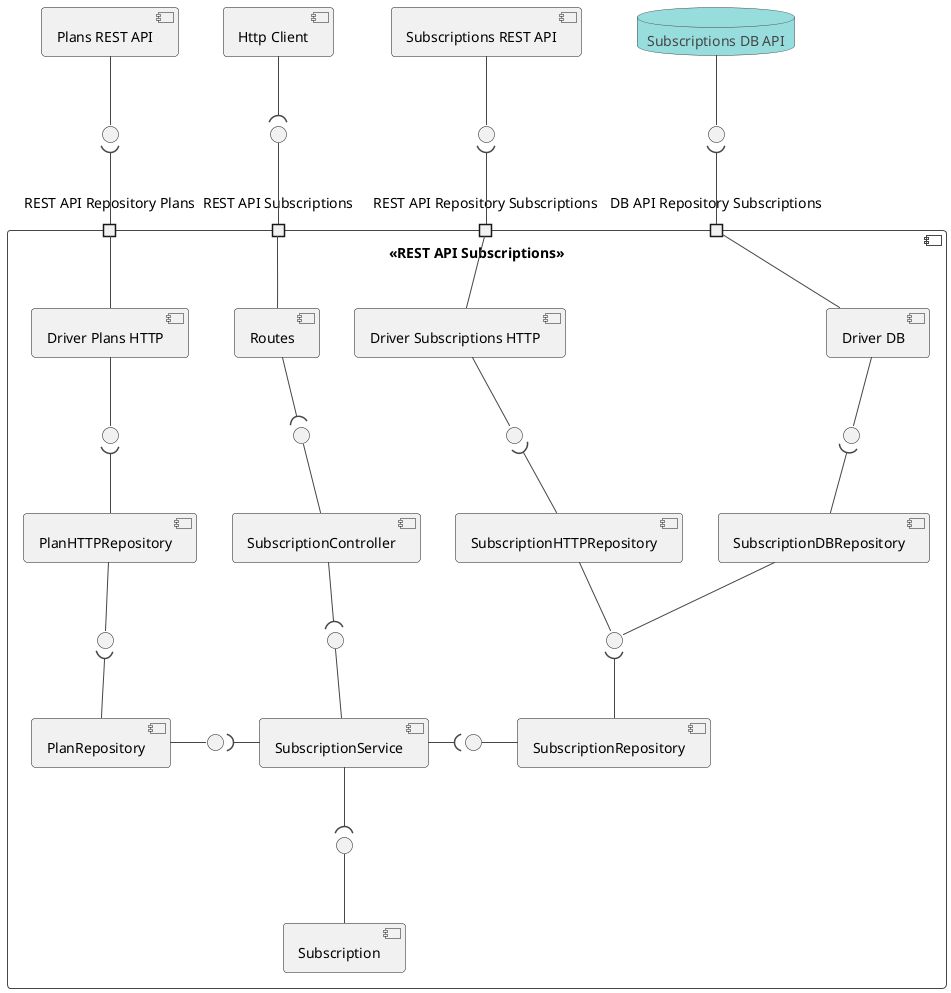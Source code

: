 @startuml
'https://plantuml.com/component-diagram

!theme toy

skinparam backgroundColor Transparent

interface " " as PlansCompInter

interface " " as HttpClient
interface " " as SubscriptionCompInter
interface " " as SubscriptionDBInter

component "Http Client" as NodeHTTP

component "Plans REST API" as PlansComp
component "Subscriptions REST API" as SubscriptionComp
database "Subscriptions DB API" as SubscriptionDB

component "<<REST API Subscriptions>>" as Subsss {
    portin "REST API Repository Plans" as apiPlans

    portin "REST API Subscriptions" as out
    portin "REST API Repository Subscriptions" as apiSubscriptions
    portin "DB API Repository Subscriptions" as dbSubscriptions
    component "Routes" as routes
    component "SubscriptionController" as ctrl
    component "SubscriptionService" as service
    component "Subscription" as sub
    component "PlanHTTPRepository" as pRepo
    component "SubscriptionHTTPRepository" as sRepo
    component "SubscriptionDBRepository" as repo
    component "PlanRepository" as pDriver
    component "SubscriptionRepository" as driver
    component "Driver Plans HTTP" as planHTTPDriver
    component "Driver Subscriptions HTTP" as subHTTPDriver
    component "Driver DB" as subDBDriver
    interface " " as ctrlSer
    interface " " as routesCtr
    interface " " as model
    interface " " as subDriver
    interface " " as planDriver
    interface " " as repos
    interface " " as planHttpInterface
    interface " " as subHttpInterface
    interface " " as subDBInterface
    interface " " as planHttpInterface2

}

HttpClient -d- out
PlansCompInter )-d- apiPlans
SubscriptionCompInter )-d- apiSubscriptions
SubscriptionDBInter )-d- dbSubscriptions


NodeHTTP -d-( HttpClient
PlansComp -d- PlansCompInter
SubscriptionComp -d- SubscriptionCompInter
SubscriptionDB -d- SubscriptionDBInter


routes -u- out
routes -d-( routesCtr
ctrl -u- routesCtr
ctrl -l[hidden]- pRepo
ctrl -r[hidden]- sRepo
sRepo -r[hidden]- repo

ctrl -d-( ctrlSer
service -u- ctrlSer

service -d-( model
sub -u- model

service -r-( subDriver
driver -l- subDriver

service -l-( planDriver
pDriver -r- planDriver

sRepo -d- repos
repo -d- repos

driver -u-( repos

pDriver -u-( planHttpInterface
pRepo -d- planHttpInterface

routes -r[hidden]- subHTTPDriver
planHTTPDriver -r[hidden]- routes
sRepo -u-( subHttpInterface
subHTTPDriver -d- subHttpInterface

repo -u-( subDBInterface
subDBDriver -d- subDBInterface

pRepo -u-( planHttpInterface2
planHTTPDriver -d- planHttpInterface2

planHTTPDriver -u- apiPlans

subHTTPDriver -u- apiSubscriptions

subDBDriver -u- dbSubscriptions

subHTTPDriver -r[hidden]- subDBDriver
@enduml
